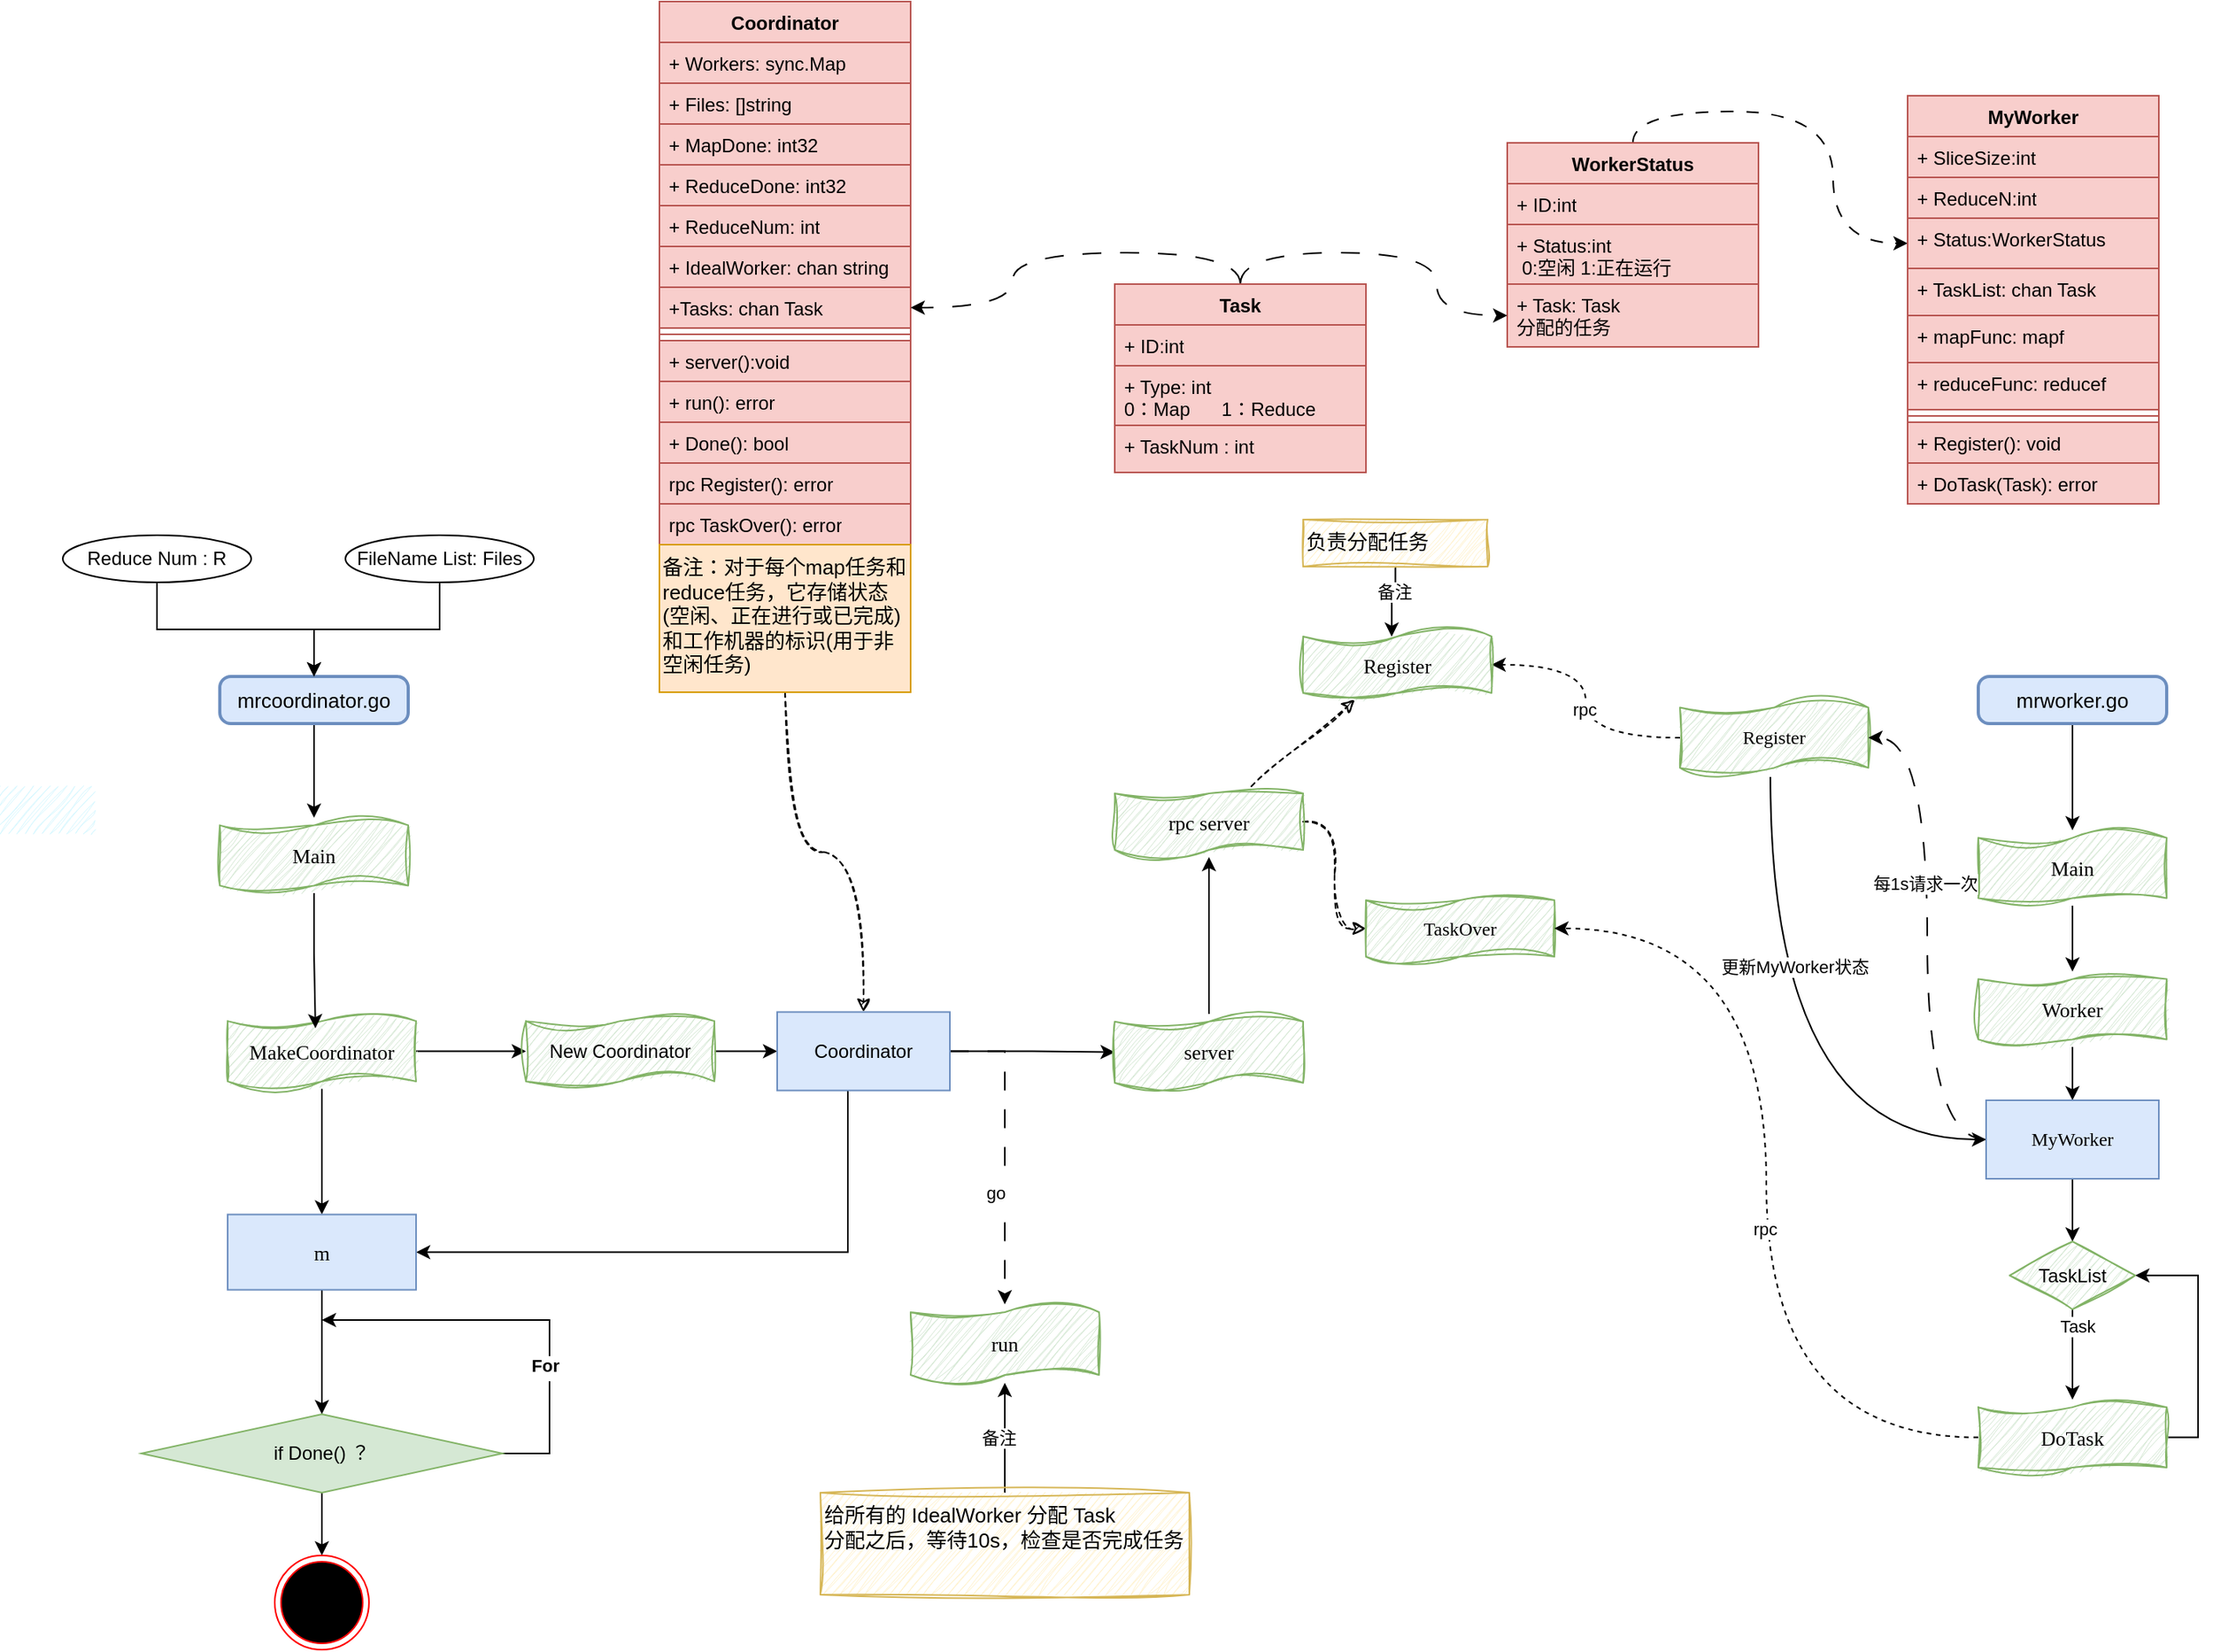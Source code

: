 <mxfile version="21.6.5" type="device">
  <diagram name="Page-1" id="c7558073-3199-34d8-9f00-42111426c3f3">
    <mxGraphModel dx="2191" dy="2470" grid="1" gridSize="10" guides="1" tooltips="1" connect="1" arrows="1" fold="0" page="1" pageScale="1" pageWidth="826" pageHeight="1169" background="none" math="0" shadow="0">
      <root>
        <mxCell id="0" />
        <mxCell id="1" parent="0" />
        <mxCell id="MBJoa1zRljwx0NWsrnEt-217" style="edgeStyle=orthogonalEdgeStyle;rounded=0;orthogonalLoop=1;jettySize=auto;html=1;exitX=0.5;exitY=1;exitDx=0;exitDy=0;" parent="1" source="MBJoa1zRljwx0NWsrnEt-150" target="MBJoa1zRljwx0NWsrnEt-215" edge="1">
          <mxGeometry relative="1" as="geometry" />
        </mxCell>
        <mxCell id="MBJoa1zRljwx0NWsrnEt-150" value="&lt;font style=&quot;font-size: 13px;&quot;&gt;mrcoordinator.go&lt;/font&gt;" style="rounded=1;whiteSpace=wrap;html=1;absoluteArcSize=1;arcSize=14;strokeWidth=2;fillColor=#dae8fc;strokeColor=#6c8ebf;" parent="1" vertex="1">
          <mxGeometry x="170" y="150" width="120" height="30" as="geometry" />
        </mxCell>
        <mxCell id="MBJoa1zRljwx0NWsrnEt-153" value="" style="text;html=1;strokeColor=none;fillColor=#D6F8FF;align=center;verticalAlign=middle;whiteSpace=wrap;rounded=0;sketch=1;curveFitting=1;jiggle=2;" parent="1" vertex="1">
          <mxGeometry x="30" y="220" width="60" height="30" as="geometry" />
        </mxCell>
        <mxCell id="MBJoa1zRljwx0NWsrnEt-239" style="edgeStyle=orthogonalEdgeStyle;rounded=0;orthogonalLoop=1;jettySize=auto;html=1;exitX=0.5;exitY=1;exitDx=0;exitDy=0;entryX=0.5;entryY=0;entryDx=0;entryDy=0;" parent="1" source="MBJoa1zRljwx0NWsrnEt-155" target="MBJoa1zRljwx0NWsrnEt-150" edge="1">
          <mxGeometry relative="1" as="geometry" />
        </mxCell>
        <mxCell id="MBJoa1zRljwx0NWsrnEt-155" value="FileName List: Files" style="ellipse;whiteSpace=wrap;html=1;" parent="1" vertex="1">
          <mxGeometry x="250" y="60" width="120" height="30" as="geometry" />
        </mxCell>
        <mxCell id="MBJoa1zRljwx0NWsrnEt-238" style="edgeStyle=orthogonalEdgeStyle;rounded=0;orthogonalLoop=1;jettySize=auto;html=1;exitX=0.5;exitY=1;exitDx=0;exitDy=0;entryX=0.5;entryY=0;entryDx=0;entryDy=0;" parent="1" source="MBJoa1zRljwx0NWsrnEt-156" target="MBJoa1zRljwx0NWsrnEt-150" edge="1">
          <mxGeometry relative="1" as="geometry" />
        </mxCell>
        <mxCell id="MBJoa1zRljwx0NWsrnEt-156" value="Reduce Num : R" style="ellipse;whiteSpace=wrap;html=1;" parent="1" vertex="1">
          <mxGeometry x="70" y="60" width="120" height="30" as="geometry" />
        </mxCell>
        <mxCell id="MBJoa1zRljwx0NWsrnEt-243" style="orthogonalLoop=1;jettySize=auto;html=1;exitX=0.5;exitY=1;exitDx=0;exitDy=0;entryX=0.5;entryY=0;entryDx=0;entryDy=0;edgeStyle=orthogonalEdgeStyle;curved=1;sketch=1;curveFitting=1;jiggle=2;dashed=1;" parent="1" source="MBJoa1zRljwx0NWsrnEt-178" target="MBJoa1zRljwx0NWsrnEt-207" edge="1">
          <mxGeometry relative="1" as="geometry" />
        </mxCell>
        <mxCell id="MBJoa1zRljwx0NWsrnEt-178" value="Coordinator" style="swimlane;fontStyle=1;align=center;verticalAlign=top;childLayout=stackLayout;horizontal=1;startSize=26;horizontalStack=0;resizeParent=1;resizeParentMax=0;resizeLast=0;collapsible=1;marginBottom=0;whiteSpace=wrap;html=1;fillColor=#f8cecc;strokeColor=#b85450;" parent="1" vertex="1">
          <mxGeometry x="450" y="-280" width="160" height="440" as="geometry" />
        </mxCell>
        <mxCell id="MBJoa1zRljwx0NWsrnEt-179" value="+ Workers: sync.Map" style="text;strokeColor=#b85450;fillColor=#f8cecc;align=left;verticalAlign=top;spacingLeft=4;spacingRight=4;overflow=hidden;rotatable=0;points=[[0,0.5],[1,0.5]];portConstraint=eastwest;whiteSpace=wrap;html=1;" parent="MBJoa1zRljwx0NWsrnEt-178" vertex="1">
          <mxGeometry y="26" width="160" height="26" as="geometry" />
        </mxCell>
        <mxCell id="MBJoa1zRljwx0NWsrnEt-183" value="+ Files: []string" style="text;strokeColor=#b85450;fillColor=#f8cecc;align=left;verticalAlign=top;spacingLeft=4;spacingRight=4;overflow=hidden;rotatable=0;points=[[0,0.5],[1,0.5]];portConstraint=eastwest;whiteSpace=wrap;html=1;" parent="MBJoa1zRljwx0NWsrnEt-178" vertex="1">
          <mxGeometry y="52" width="160" height="26" as="geometry" />
        </mxCell>
        <mxCell id="SSt4tG4jwGGr2lJeSwe--1" value="+ MapDone: int32" style="text;strokeColor=#b85450;fillColor=#f8cecc;align=left;verticalAlign=top;spacingLeft=4;spacingRight=4;overflow=hidden;rotatable=0;points=[[0,0.5],[1,0.5]];portConstraint=eastwest;whiteSpace=wrap;html=1;" vertex="1" parent="MBJoa1zRljwx0NWsrnEt-178">
          <mxGeometry y="78" width="160" height="26" as="geometry" />
        </mxCell>
        <mxCell id="SSt4tG4jwGGr2lJeSwe--2" value="+ ReduceDone: int32" style="text;strokeColor=#b85450;fillColor=#f8cecc;align=left;verticalAlign=top;spacingLeft=4;spacingRight=4;overflow=hidden;rotatable=0;points=[[0,0.5],[1,0.5]];portConstraint=eastwest;whiteSpace=wrap;html=1;" vertex="1" parent="MBJoa1zRljwx0NWsrnEt-178">
          <mxGeometry y="104" width="160" height="26" as="geometry" />
        </mxCell>
        <mxCell id="SSt4tG4jwGGr2lJeSwe--3" value="+ ReduceNum: int" style="text;strokeColor=#b85450;fillColor=#f8cecc;align=left;verticalAlign=top;spacingLeft=4;spacingRight=4;overflow=hidden;rotatable=0;points=[[0,0.5],[1,0.5]];portConstraint=eastwest;whiteSpace=wrap;html=1;" vertex="1" parent="MBJoa1zRljwx0NWsrnEt-178">
          <mxGeometry y="130" width="160" height="26" as="geometry" />
        </mxCell>
        <mxCell id="SSt4tG4jwGGr2lJeSwe--4" value="+ IdealWorker: chan string" style="text;strokeColor=#b85450;fillColor=#f8cecc;align=left;verticalAlign=top;spacingLeft=4;spacingRight=4;overflow=hidden;rotatable=0;points=[[0,0.5],[1,0.5]];portConstraint=eastwest;whiteSpace=wrap;html=1;" vertex="1" parent="MBJoa1zRljwx0NWsrnEt-178">
          <mxGeometry y="156" width="160" height="26" as="geometry" />
        </mxCell>
        <mxCell id="SSt4tG4jwGGr2lJeSwe--5" value="+Tasks&lt;span style=&quot;background-color: initial;&quot;&gt;: chan Task&lt;/span&gt;" style="text;strokeColor=#b85450;fillColor=#f8cecc;align=left;verticalAlign=top;spacingLeft=4;spacingRight=4;overflow=hidden;rotatable=0;points=[[0,0.5],[1,0.5]];portConstraint=eastwest;whiteSpace=wrap;html=1;" vertex="1" parent="MBJoa1zRljwx0NWsrnEt-178">
          <mxGeometry y="182" width="160" height="26" as="geometry" />
        </mxCell>
        <mxCell id="MBJoa1zRljwx0NWsrnEt-180" value="" style="line;strokeWidth=1;fillColor=#f8cecc;align=left;verticalAlign=middle;spacingTop=-1;spacingLeft=3;spacingRight=3;rotatable=0;labelPosition=right;points=[];portConstraint=eastwest;strokeColor=#b85450;" parent="MBJoa1zRljwx0NWsrnEt-178" vertex="1">
          <mxGeometry y="208" width="160" height="8" as="geometry" />
        </mxCell>
        <mxCell id="MBJoa1zRljwx0NWsrnEt-181" value="+ server():void" style="text;strokeColor=#b85450;fillColor=#f8cecc;align=left;verticalAlign=top;spacingLeft=4;spacingRight=4;overflow=hidden;rotatable=0;points=[[0,0.5],[1,0.5]];portConstraint=eastwest;whiteSpace=wrap;html=1;" parent="MBJoa1zRljwx0NWsrnEt-178" vertex="1">
          <mxGeometry y="216" width="160" height="26" as="geometry" />
        </mxCell>
        <mxCell id="MBJoa1zRljwx0NWsrnEt-202" value="+ run(): error" style="text;strokeColor=#b85450;fillColor=#f8cecc;align=left;verticalAlign=top;spacingLeft=4;spacingRight=4;overflow=hidden;rotatable=0;points=[[0,0.5],[1,0.5]];portConstraint=eastwest;whiteSpace=wrap;html=1;" parent="MBJoa1zRljwx0NWsrnEt-178" vertex="1">
          <mxGeometry y="242" width="160" height="26" as="geometry" />
        </mxCell>
        <mxCell id="MBJoa1zRljwx0NWsrnEt-201" value="+ Done(): bool" style="text;strokeColor=#b85450;fillColor=#f8cecc;align=left;verticalAlign=top;spacingLeft=4;spacingRight=4;overflow=hidden;rotatable=0;points=[[0,0.5],[1,0.5]];portConstraint=eastwest;whiteSpace=wrap;html=1;" parent="MBJoa1zRljwx0NWsrnEt-178" vertex="1">
          <mxGeometry y="268" width="160" height="26" as="geometry" />
        </mxCell>
        <mxCell id="MBJoa1zRljwx0NWsrnEt-199" value="rpc Register(): error" style="text;strokeColor=#b85450;fillColor=#f8cecc;align=left;verticalAlign=top;spacingLeft=4;spacingRight=4;overflow=hidden;rotatable=0;points=[[0,0.5],[1,0.5]];portConstraint=eastwest;whiteSpace=wrap;html=1;" parent="MBJoa1zRljwx0NWsrnEt-178" vertex="1">
          <mxGeometry y="294" width="160" height="26" as="geometry" />
        </mxCell>
        <mxCell id="SSt4tG4jwGGr2lJeSwe--16" value="rpc TaskOver(): error" style="text;strokeColor=#b85450;fillColor=#f8cecc;align=left;verticalAlign=top;spacingLeft=4;spacingRight=4;overflow=hidden;rotatable=0;points=[[0,0.5],[1,0.5]];portConstraint=eastwest;whiteSpace=wrap;html=1;" vertex="1" parent="MBJoa1zRljwx0NWsrnEt-178">
          <mxGeometry y="320" width="160" height="26" as="geometry" />
        </mxCell>
        <mxCell id="MBJoa1zRljwx0NWsrnEt-191" value="&lt;font style=&quot;font-size: 13px;&quot;&gt;备注：对于每个map任务和reduce任务，它存储状态(空闲、正在进行或已完成)和工作机器的标识(用于非空闲任务)&lt;/font&gt;" style="rounded=0;whiteSpace=wrap;html=1;fillColor=#ffe6cc;strokeColor=#d79b00;align=left;verticalAlign=top;" parent="MBJoa1zRljwx0NWsrnEt-178" vertex="1">
          <mxGeometry y="346" width="160" height="94" as="geometry" />
        </mxCell>
        <mxCell id="SSt4tG4jwGGr2lJeSwe--32" style="edgeStyle=orthogonalEdgeStyle;orthogonalLoop=1;jettySize=auto;html=1;exitX=0.5;exitY=0;exitDx=0;exitDy=0;entryX=0;entryY=0.5;entryDx=0;entryDy=0;curved=1;dashed=1;dashPattern=8 8;" edge="1" parent="1" source="MBJoa1zRljwx0NWsrnEt-192" target="SSt4tG4jwGGr2lJeSwe--25">
          <mxGeometry relative="1" as="geometry" />
        </mxCell>
        <mxCell id="MBJoa1zRljwx0NWsrnEt-192" value="WorkerStatus" style="swimlane;fontStyle=1;align=center;verticalAlign=top;childLayout=stackLayout;horizontal=1;startSize=26;horizontalStack=0;resizeParent=1;resizeParentMax=0;resizeLast=0;collapsible=1;marginBottom=0;whiteSpace=wrap;html=1;fillColor=#f8cecc;strokeColor=#b85450;" parent="1" vertex="1">
          <mxGeometry x="990" y="-190" width="160" height="130" as="geometry" />
        </mxCell>
        <mxCell id="MBJoa1zRljwx0NWsrnEt-193" value="+ ID:int" style="text;strokeColor=#b85450;fillColor=#f8cecc;align=left;verticalAlign=top;spacingLeft=4;spacingRight=4;overflow=hidden;rotatable=0;points=[[0,0.5],[1,0.5]];portConstraint=eastwest;whiteSpace=wrap;html=1;" parent="MBJoa1zRljwx0NWsrnEt-192" vertex="1">
          <mxGeometry y="26" width="160" height="26" as="geometry" />
        </mxCell>
        <mxCell id="MBJoa1zRljwx0NWsrnEt-198" value="+ Status:int&lt;br&gt;&amp;nbsp;0:空闲 1:正在运行" style="text;strokeColor=#b85450;fillColor=#f8cecc;align=left;verticalAlign=top;spacingLeft=4;spacingRight=4;overflow=hidden;rotatable=0;points=[[0,0.5],[1,0.5]];portConstraint=eastwest;whiteSpace=wrap;html=1;" parent="MBJoa1zRljwx0NWsrnEt-192" vertex="1">
          <mxGeometry y="52" width="160" height="38" as="geometry" />
        </mxCell>
        <mxCell id="MBJoa1zRljwx0NWsrnEt-250" value="+ Task: Task&lt;br&gt;分配的任务" style="text;strokeColor=#b85450;fillColor=#f8cecc;align=left;verticalAlign=top;spacingLeft=4;spacingRight=4;overflow=hidden;rotatable=0;points=[[0,0.5],[1,0.5]];portConstraint=eastwest;whiteSpace=wrap;html=1;" parent="MBJoa1zRljwx0NWsrnEt-192" vertex="1">
          <mxGeometry y="90" width="160" height="40" as="geometry" />
        </mxCell>
        <mxCell id="MBJoa1zRljwx0NWsrnEt-205" style="edgeStyle=orthogonalEdgeStyle;rounded=0;orthogonalLoop=1;jettySize=auto;html=1;exitX=1;exitY=0.5;exitDx=0;exitDy=0;exitPerimeter=0;" parent="1" source="MBJoa1zRljwx0NWsrnEt-169" target="MBJoa1zRljwx0NWsrnEt-204" edge="1">
          <mxGeometry relative="1" as="geometry" />
        </mxCell>
        <mxCell id="MBJoa1zRljwx0NWsrnEt-222" value="" style="edgeStyle=orthogonalEdgeStyle;rounded=0;orthogonalLoop=1;jettySize=auto;html=1;" parent="1" source="MBJoa1zRljwx0NWsrnEt-169" target="MBJoa1zRljwx0NWsrnEt-221" edge="1">
          <mxGeometry relative="1" as="geometry" />
        </mxCell>
        <mxCell id="MBJoa1zRljwx0NWsrnEt-169" value="&lt;font style=&quot;font-size: 13px;&quot; face=&quot;Comic Sans MS&quot;&gt;MakeCoordinator&lt;/font&gt;" style="shape=tape;whiteSpace=wrap;html=1;rounded=0;size=0.2;fillColor=#d5e8d4;strokeColor=#82b366;sketch=1;curveFitting=1;jiggle=2;shadow=0;" parent="1" vertex="1">
          <mxGeometry x="175" y="364.76" width="120" height="48" as="geometry" />
        </mxCell>
        <mxCell id="MBJoa1zRljwx0NWsrnEt-208" style="edgeStyle=orthogonalEdgeStyle;rounded=0;orthogonalLoop=1;jettySize=auto;html=1;exitX=1;exitY=0.5;exitDx=0;exitDy=0;exitPerimeter=0;entryX=0;entryY=0.5;entryDx=0;entryDy=0;" parent="1" source="MBJoa1zRljwx0NWsrnEt-204" target="MBJoa1zRljwx0NWsrnEt-207" edge="1">
          <mxGeometry relative="1" as="geometry" />
        </mxCell>
        <mxCell id="MBJoa1zRljwx0NWsrnEt-204" value="New Coordinator" style="shape=tape;whiteSpace=wrap;html=1;rounded=0;size=0.2;fillColor=#d5e8d4;strokeColor=#82b366;sketch=1;curveFitting=1;jiggle=2;shadow=0;" parent="1" vertex="1">
          <mxGeometry x="365" y="364.76" width="120" height="48" as="geometry" />
        </mxCell>
        <mxCell id="MBJoa1zRljwx0NWsrnEt-211" style="edgeStyle=orthogonalEdgeStyle;rounded=0;orthogonalLoop=1;jettySize=auto;html=1;exitX=1;exitY=0.5;exitDx=0;exitDy=0;dashed=1;dashPattern=12 12;" parent="1" source="MBJoa1zRljwx0NWsrnEt-207" target="MBJoa1zRljwx0NWsrnEt-209" edge="1">
          <mxGeometry relative="1" as="geometry" />
        </mxCell>
        <mxCell id="MBJoa1zRljwx0NWsrnEt-214" value="go" style="edgeLabel;html=1;align=center;verticalAlign=middle;resizable=0;points=[];" parent="MBJoa1zRljwx0NWsrnEt-211" vertex="1" connectable="0">
          <mxGeometry x="0.274" y="-6" relative="1" as="geometry">
            <mxPoint as="offset" />
          </mxGeometry>
        </mxCell>
        <mxCell id="MBJoa1zRljwx0NWsrnEt-212" style="edgeStyle=orthogonalEdgeStyle;rounded=0;orthogonalLoop=1;jettySize=auto;html=1;exitX=1;exitY=0.5;exitDx=0;exitDy=0;entryX=0;entryY=0.5;entryDx=0;entryDy=0;entryPerimeter=0;" parent="1" source="MBJoa1zRljwx0NWsrnEt-207" target="MBJoa1zRljwx0NWsrnEt-210" edge="1">
          <mxGeometry relative="1" as="geometry" />
        </mxCell>
        <mxCell id="MBJoa1zRljwx0NWsrnEt-230" style="edgeStyle=orthogonalEdgeStyle;rounded=0;orthogonalLoop=1;jettySize=auto;html=1;entryX=1;entryY=0.5;entryDx=0;entryDy=0;entryPerimeter=0;" parent="1" source="MBJoa1zRljwx0NWsrnEt-207" target="MBJoa1zRljwx0NWsrnEt-221" edge="1">
          <mxGeometry relative="1" as="geometry">
            <Array as="points">
              <mxPoint x="570" y="517" />
            </Array>
          </mxGeometry>
        </mxCell>
        <mxCell id="MBJoa1zRljwx0NWsrnEt-207" value="Coordinator" style="html=1;whiteSpace=wrap;fillColor=#dae8fc;strokeColor=#6c8ebf;" parent="1" vertex="1">
          <mxGeometry x="525" y="363.76" width="110" height="50" as="geometry" />
        </mxCell>
        <mxCell id="MBJoa1zRljwx0NWsrnEt-209" value="&lt;font style=&quot;font-size: 13px;&quot; face=&quot;Comic Sans MS&quot;&gt;run&lt;/font&gt;" style="shape=tape;whiteSpace=wrap;html=1;rounded=0;size=0.2;fillColor=#d5e8d4;strokeColor=#82b366;sketch=1;curveFitting=1;jiggle=2;shadow=0;" parent="1" vertex="1">
          <mxGeometry x="610" y="550" width="120" height="50" as="geometry" />
        </mxCell>
        <mxCell id="MBJoa1zRljwx0NWsrnEt-241" value="" style="edgeStyle=orthogonalEdgeStyle;rounded=0;orthogonalLoop=1;jettySize=auto;html=1;" parent="1" source="MBJoa1zRljwx0NWsrnEt-210" target="MBJoa1zRljwx0NWsrnEt-240" edge="1">
          <mxGeometry relative="1" as="geometry" />
        </mxCell>
        <mxCell id="MBJoa1zRljwx0NWsrnEt-210" value="&lt;font style=&quot;font-size: 13px;&quot; face=&quot;Comic Sans MS&quot;&gt;server&lt;/font&gt;" style="shape=tape;whiteSpace=wrap;html=1;rounded=0;size=0.2;fillColor=#d5e8d4;strokeColor=#82b366;sketch=1;curveFitting=1;jiggle=2;shadow=0;" parent="1" vertex="1">
          <mxGeometry x="740" y="365" width="120" height="48.76" as="geometry" />
        </mxCell>
        <mxCell id="MBJoa1zRljwx0NWsrnEt-229" style="edgeStyle=orthogonalEdgeStyle;rounded=0;orthogonalLoop=1;jettySize=auto;html=1;entryX=0.466;entryY=0.195;entryDx=0;entryDy=0;entryPerimeter=0;" parent="1" source="MBJoa1zRljwx0NWsrnEt-215" target="MBJoa1zRljwx0NWsrnEt-169" edge="1">
          <mxGeometry relative="1" as="geometry" />
        </mxCell>
        <mxCell id="MBJoa1zRljwx0NWsrnEt-215" value="&lt;font style=&quot;font-size: 13px;&quot; face=&quot;Comic Sans MS&quot;&gt;Main&lt;/font&gt;" style="shape=tape;whiteSpace=wrap;html=1;rounded=0;size=0.2;fillColor=#d5e8d4;strokeColor=#82b366;sketch=1;curveFitting=1;jiggle=2;shadow=0;" parent="1" vertex="1">
          <mxGeometry x="170" y="240" width="120" height="48" as="geometry" />
        </mxCell>
        <mxCell id="MBJoa1zRljwx0NWsrnEt-232" style="edgeStyle=orthogonalEdgeStyle;rounded=0;orthogonalLoop=1;jettySize=auto;html=1;exitX=0.5;exitY=1;exitDx=0;exitDy=0;entryX=0.5;entryY=0;entryDx=0;entryDy=0;" parent="1" source="MBJoa1zRljwx0NWsrnEt-221" target="MBJoa1zRljwx0NWsrnEt-225" edge="1">
          <mxGeometry relative="1" as="geometry" />
        </mxCell>
        <mxCell id="MBJoa1zRljwx0NWsrnEt-221" value="&lt;font style=&quot;font-size: 13px;&quot; face=&quot;Comic Sans MS&quot;&gt;m&lt;/font&gt;" style="html=1;whiteSpace=wrap;fillColor=#dae8fc;strokeColor=#6c8ebf;" parent="1" vertex="1">
          <mxGeometry x="175" y="492.76" width="120" height="48" as="geometry" />
        </mxCell>
        <mxCell id="MBJoa1zRljwx0NWsrnEt-235" style="edgeStyle=orthogonalEdgeStyle;rounded=0;orthogonalLoop=1;jettySize=auto;html=1;" parent="1" source="MBJoa1zRljwx0NWsrnEt-225" edge="1">
          <mxGeometry relative="1" as="geometry">
            <mxPoint x="235" y="560" as="targetPoint" />
            <Array as="points">
              <mxPoint x="380" y="645" />
              <mxPoint x="380" y="560" />
            </Array>
          </mxGeometry>
        </mxCell>
        <mxCell id="MBJoa1zRljwx0NWsrnEt-246" value="F" style="edgeLabel;html=1;align=center;verticalAlign=middle;resizable=0;points=[];" parent="MBJoa1zRljwx0NWsrnEt-235" vertex="1" connectable="0">
          <mxGeometry x="-0.357" y="-2" relative="1" as="geometry">
            <mxPoint as="offset" />
          </mxGeometry>
        </mxCell>
        <mxCell id="MBJoa1zRljwx0NWsrnEt-247" value="For" style="edgeLabel;html=1;align=center;verticalAlign=middle;resizable=0;points=[];fontStyle=1" parent="MBJoa1zRljwx0NWsrnEt-235" vertex="1" connectable="0">
          <mxGeometry x="-0.339" y="3" relative="1" as="geometry">
            <mxPoint as="offset" />
          </mxGeometry>
        </mxCell>
        <mxCell id="SSt4tG4jwGGr2lJeSwe--22" style="edgeStyle=orthogonalEdgeStyle;rounded=0;orthogonalLoop=1;jettySize=auto;html=1;exitX=0.5;exitY=1;exitDx=0;exitDy=0;entryX=0.5;entryY=0;entryDx=0;entryDy=0;" edge="1" parent="1" source="MBJoa1zRljwx0NWsrnEt-225" target="MBJoa1zRljwx0NWsrnEt-248">
          <mxGeometry relative="1" as="geometry" />
        </mxCell>
        <mxCell id="MBJoa1zRljwx0NWsrnEt-225" value="if Done() ？" style="rhombus;whiteSpace=wrap;html=1;fillColor=#d5e8d4;strokeColor=#82b366;" parent="1" vertex="1">
          <mxGeometry x="120" y="620" width="230" height="50" as="geometry" />
        </mxCell>
        <mxCell id="MBJoa1zRljwx0NWsrnEt-261" value="" style="rounded=0;orthogonalLoop=1;jettySize=auto;html=1;dashed=1;sketch=1;curveFitting=1;jiggle=2;" parent="1" source="MBJoa1zRljwx0NWsrnEt-240" target="MBJoa1zRljwx0NWsrnEt-260" edge="1">
          <mxGeometry relative="1" as="geometry" />
        </mxCell>
        <mxCell id="SSt4tG4jwGGr2lJeSwe--55" style="edgeStyle=orthogonalEdgeStyle;orthogonalLoop=1;jettySize=auto;html=1;exitX=1;exitY=0.5;exitDx=0;exitDy=0;exitPerimeter=0;entryX=0;entryY=0.5;entryDx=0;entryDy=0;entryPerimeter=0;sketch=1;curveFitting=1;jiggle=2;dashed=1;curved=1;" edge="1" parent="1" source="MBJoa1zRljwx0NWsrnEt-240" target="SSt4tG4jwGGr2lJeSwe--17">
          <mxGeometry relative="1" as="geometry" />
        </mxCell>
        <mxCell id="MBJoa1zRljwx0NWsrnEt-240" value="&lt;font style=&quot;font-size: 13px;&quot; face=&quot;Comic Sans MS&quot;&gt;rpc server&lt;/font&gt;" style="shape=tape;whiteSpace=wrap;html=1;rounded=0;size=0.2;fillColor=#d5e8d4;strokeColor=#82b366;sketch=1;curveFitting=1;jiggle=2;shadow=0;" parent="1" vertex="1">
          <mxGeometry x="740" y="220" width="120" height="45" as="geometry" />
        </mxCell>
        <mxCell id="SSt4tG4jwGGr2lJeSwe--57" value="" style="edgeStyle=orthogonalEdgeStyle;rounded=0;orthogonalLoop=1;jettySize=auto;html=1;" edge="1" parent="1" source="MBJoa1zRljwx0NWsrnEt-244" target="MBJoa1zRljwx0NWsrnEt-209">
          <mxGeometry relative="1" as="geometry" />
        </mxCell>
        <mxCell id="SSt4tG4jwGGr2lJeSwe--58" value="备注" style="edgeLabel;html=1;align=center;verticalAlign=middle;resizable=0;points=[];" vertex="1" connectable="0" parent="SSt4tG4jwGGr2lJeSwe--57">
          <mxGeometry x="0.007" y="4" relative="1" as="geometry">
            <mxPoint as="offset" />
          </mxGeometry>
        </mxCell>
        <mxCell id="MBJoa1zRljwx0NWsrnEt-244" value="给所有的&amp;nbsp;IdealWorker&amp;nbsp;分配 Task&lt;br&gt;分配之后，等待10s，检查是否完成任务&lt;br&gt;" style="whiteSpace=wrap;html=1;fillColor=#fff2cc;strokeColor=#d6b656;rounded=0;sketch=1;curveFitting=1;jiggle=2;shadow=0;align=left;verticalAlign=top;fontSize=13;" parent="1" vertex="1">
          <mxGeometry x="552.5" y="670" width="235" height="65" as="geometry" />
        </mxCell>
        <mxCell id="MBJoa1zRljwx0NWsrnEt-248" value="" style="ellipse;html=1;shape=endState;fillColor=#000000;strokeColor=#ff0000;" parent="1" vertex="1">
          <mxGeometry x="205" y="710" width="60" height="60" as="geometry" />
        </mxCell>
        <mxCell id="MBJoa1zRljwx0NWsrnEt-254" value="" style="edgeStyle=orthogonalEdgeStyle;rounded=0;orthogonalLoop=1;jettySize=auto;html=1;" parent="1" source="MBJoa1zRljwx0NWsrnEt-251" target="MBJoa1zRljwx0NWsrnEt-253" edge="1">
          <mxGeometry relative="1" as="geometry" />
        </mxCell>
        <mxCell id="MBJoa1zRljwx0NWsrnEt-251" value="&lt;font style=&quot;font-size: 13px;&quot;&gt;mrworker.go&lt;/font&gt;" style="rounded=1;whiteSpace=wrap;html=1;absoluteArcSize=1;arcSize=14;strokeWidth=2;fillColor=#dae8fc;strokeColor=#6c8ebf;" parent="1" vertex="1">
          <mxGeometry x="1290" y="150" width="120" height="30" as="geometry" />
        </mxCell>
        <mxCell id="SSt4tG4jwGGr2lJeSwe--38" value="" style="edgeStyle=orthogonalEdgeStyle;rounded=0;orthogonalLoop=1;jettySize=auto;html=1;" edge="1" parent="1" source="MBJoa1zRljwx0NWsrnEt-252" target="SSt4tG4jwGGr2lJeSwe--37">
          <mxGeometry relative="1" as="geometry" />
        </mxCell>
        <mxCell id="MBJoa1zRljwx0NWsrnEt-252" value="&lt;font style=&quot;font-size: 13px;&quot; face=&quot;Comic Sans MS&quot;&gt;Worker&lt;/font&gt;" style="shape=tape;whiteSpace=wrap;html=1;rounded=0;size=0.2;fillColor=#d5e8d4;strokeColor=#82b366;sketch=1;curveFitting=1;jiggle=2;shadow=0;" parent="1" vertex="1">
          <mxGeometry x="1290" y="338" width="120" height="48" as="geometry" />
        </mxCell>
        <mxCell id="MBJoa1zRljwx0NWsrnEt-255" value="" style="edgeStyle=orthogonalEdgeStyle;rounded=0;orthogonalLoop=1;jettySize=auto;html=1;" parent="1" source="MBJoa1zRljwx0NWsrnEt-253" target="MBJoa1zRljwx0NWsrnEt-252" edge="1">
          <mxGeometry relative="1" as="geometry" />
        </mxCell>
        <mxCell id="MBJoa1zRljwx0NWsrnEt-253" value="&lt;font style=&quot;font-size: 13px;&quot; face=&quot;Comic Sans MS&quot;&gt;Main&lt;/font&gt;" style="shape=tape;whiteSpace=wrap;html=1;rounded=0;size=0.2;fillColor=#d5e8d4;strokeColor=#82b366;sketch=1;curveFitting=1;jiggle=2;shadow=0;" parent="1" vertex="1">
          <mxGeometry x="1290" y="248" width="120" height="48" as="geometry" />
        </mxCell>
        <mxCell id="MBJoa1zRljwx0NWsrnEt-259" style="edgeStyle=orthogonalEdgeStyle;orthogonalLoop=1;jettySize=auto;html=1;exitX=0;exitY=0.5;exitDx=0;exitDy=0;exitPerimeter=0;entryX=1;entryY=0.5;entryDx=0;entryDy=0;entryPerimeter=0;dashed=1;curved=1;" parent="1" source="MBJoa1zRljwx0NWsrnEt-257" target="MBJoa1zRljwx0NWsrnEt-260" edge="1">
          <mxGeometry relative="1" as="geometry" />
        </mxCell>
        <mxCell id="SSt4tG4jwGGr2lJeSwe--42" value="rpc" style="edgeLabel;html=1;align=center;verticalAlign=middle;resizable=0;points=[];" vertex="1" connectable="0" parent="MBJoa1zRljwx0NWsrnEt-259">
          <mxGeometry x="-0.057" y="1" relative="1" as="geometry">
            <mxPoint as="offset" />
          </mxGeometry>
        </mxCell>
        <mxCell id="SSt4tG4jwGGr2lJeSwe--65" style="edgeStyle=orthogonalEdgeStyle;orthogonalLoop=1;jettySize=auto;html=1;entryX=0;entryY=0.5;entryDx=0;entryDy=0;exitX=0.48;exitY=1.021;exitDx=0;exitDy=0;exitPerimeter=0;curved=1;" edge="1" parent="1" source="MBJoa1zRljwx0NWsrnEt-257" target="SSt4tG4jwGGr2lJeSwe--37">
          <mxGeometry relative="1" as="geometry" />
        </mxCell>
        <mxCell id="SSt4tG4jwGGr2lJeSwe--66" value="更新MyWorker状态" style="edgeLabel;html=1;align=center;verticalAlign=middle;resizable=0;points=[];" vertex="1" connectable="0" parent="SSt4tG4jwGGr2lJeSwe--65">
          <mxGeometry x="-0.343" y="15" relative="1" as="geometry">
            <mxPoint as="offset" />
          </mxGeometry>
        </mxCell>
        <mxCell id="MBJoa1zRljwx0NWsrnEt-257" value="Register" style="shape=tape;whiteSpace=wrap;html=1;rounded=0;size=0.2;fillColor=#d5e8d4;strokeColor=#82b366;sketch=1;curveFitting=1;jiggle=2;shadow=0;fontFamily=Comic Sans MS;" parent="1" vertex="1">
          <mxGeometry x="1100" y="165" width="120" height="48" as="geometry" />
        </mxCell>
        <mxCell id="MBJoa1zRljwx0NWsrnEt-260" value="&lt;font style=&quot;font-size: 13px;&quot; face=&quot;Comic Sans MS&quot;&gt;Register&lt;/font&gt;" style="shape=tape;whiteSpace=wrap;html=1;rounded=0;size=0.2;fillColor=#d5e8d4;strokeColor=#82b366;sketch=1;curveFitting=1;jiggle=2;shadow=0;" parent="1" vertex="1">
          <mxGeometry x="860" y="120" width="120" height="45" as="geometry" />
        </mxCell>
        <mxCell id="SSt4tG4jwGGr2lJeSwe--14" style="edgeStyle=orthogonalEdgeStyle;orthogonalLoop=1;jettySize=auto;html=1;exitX=0.5;exitY=0;exitDx=0;exitDy=0;entryX=1;entryY=0.5;entryDx=0;entryDy=0;dashed=1;dashPattern=12 12;curved=1;" edge="1" parent="1" source="SSt4tG4jwGGr2lJeSwe--6" target="SSt4tG4jwGGr2lJeSwe--5">
          <mxGeometry relative="1" as="geometry" />
        </mxCell>
        <mxCell id="SSt4tG4jwGGr2lJeSwe--15" style="edgeStyle=orthogonalEdgeStyle;orthogonalLoop=1;jettySize=auto;html=1;exitX=0.5;exitY=0;exitDx=0;exitDy=0;entryX=0;entryY=0.5;entryDx=0;entryDy=0;dashed=1;dashPattern=12 12;curved=1;" edge="1" parent="1" source="SSt4tG4jwGGr2lJeSwe--6" target="MBJoa1zRljwx0NWsrnEt-250">
          <mxGeometry relative="1" as="geometry" />
        </mxCell>
        <mxCell id="SSt4tG4jwGGr2lJeSwe--6" value="Task" style="swimlane;fontStyle=1;align=center;verticalAlign=top;childLayout=stackLayout;horizontal=1;startSize=26;horizontalStack=0;resizeParent=1;resizeParentMax=0;resizeLast=0;collapsible=1;marginBottom=0;whiteSpace=wrap;html=1;fillColor=#f8cecc;strokeColor=#b85450;" vertex="1" parent="1">
          <mxGeometry x="740" y="-100" width="160" height="120" as="geometry" />
        </mxCell>
        <mxCell id="SSt4tG4jwGGr2lJeSwe--7" value="+ ID:int" style="text;strokeColor=#b85450;fillColor=#f8cecc;align=left;verticalAlign=top;spacingLeft=4;spacingRight=4;overflow=hidden;rotatable=0;points=[[0,0.5],[1,0.5]];portConstraint=eastwest;whiteSpace=wrap;html=1;" vertex="1" parent="SSt4tG4jwGGr2lJeSwe--6">
          <mxGeometry y="26" width="160" height="26" as="geometry" />
        </mxCell>
        <mxCell id="SSt4tG4jwGGr2lJeSwe--8" value="+ Type: int&lt;br&gt;0：Map&amp;nbsp; &amp;nbsp; &amp;nbsp; 1：Reduce" style="text;strokeColor=#b85450;fillColor=#f8cecc;align=left;verticalAlign=top;spacingLeft=4;spacingRight=4;overflow=hidden;rotatable=0;points=[[0,0.5],[1,0.5]];portConstraint=eastwest;whiteSpace=wrap;html=1;" vertex="1" parent="SSt4tG4jwGGr2lJeSwe--6">
          <mxGeometry y="52" width="160" height="38" as="geometry" />
        </mxCell>
        <mxCell id="SSt4tG4jwGGr2lJeSwe--9" value="+ TaskNum : int" style="text;strokeColor=#b85450;fillColor=#f8cecc;align=left;verticalAlign=top;spacingLeft=4;spacingRight=4;overflow=hidden;rotatable=0;points=[[0,0.5],[1,0.5]];portConstraint=eastwest;whiteSpace=wrap;html=1;" vertex="1" parent="SSt4tG4jwGGr2lJeSwe--6">
          <mxGeometry y="90" width="160" height="30" as="geometry" />
        </mxCell>
        <mxCell id="SSt4tG4jwGGr2lJeSwe--17" value="TaskOver" style="shape=tape;whiteSpace=wrap;html=1;rounded=0;size=0.2;fillColor=#d5e8d4;strokeColor=#82b366;sketch=1;curveFitting=1;jiggle=2;shadow=0;fontFamily=Comic Sans MS;" vertex="1" parent="1">
          <mxGeometry x="900" y="288" width="120" height="45" as="geometry" />
        </mxCell>
        <mxCell id="SSt4tG4jwGGr2lJeSwe--23" value="MyWorker" style="swimlane;fontStyle=1;align=center;verticalAlign=top;childLayout=stackLayout;horizontal=1;startSize=26;horizontalStack=0;resizeParent=1;resizeParentMax=0;resizeLast=0;collapsible=1;marginBottom=0;whiteSpace=wrap;html=1;fillColor=#f8cecc;strokeColor=#b85450;" vertex="1" parent="1">
          <mxGeometry x="1245" y="-220" width="160" height="260" as="geometry" />
        </mxCell>
        <mxCell id="SSt4tG4jwGGr2lJeSwe--24" value="+ SliceSize:int" style="text;strokeColor=#b85450;fillColor=#f8cecc;align=left;verticalAlign=top;spacingLeft=4;spacingRight=4;overflow=hidden;rotatable=0;points=[[0,0.5],[1,0.5]];portConstraint=eastwest;whiteSpace=wrap;html=1;" vertex="1" parent="SSt4tG4jwGGr2lJeSwe--23">
          <mxGeometry y="26" width="160" height="26" as="geometry" />
        </mxCell>
        <mxCell id="SSt4tG4jwGGr2lJeSwe--29" value="+ ReduceN:int" style="text;strokeColor=#b85450;fillColor=#f8cecc;align=left;verticalAlign=top;spacingLeft=4;spacingRight=4;overflow=hidden;rotatable=0;points=[[0,0.5],[1,0.5]];portConstraint=eastwest;whiteSpace=wrap;html=1;" vertex="1" parent="SSt4tG4jwGGr2lJeSwe--23">
          <mxGeometry y="52" width="160" height="26" as="geometry" />
        </mxCell>
        <mxCell id="SSt4tG4jwGGr2lJeSwe--25" value="+ Status:WorkerStatus" style="text;strokeColor=#b85450;fillColor=#f8cecc;align=left;verticalAlign=top;spacingLeft=4;spacingRight=4;overflow=hidden;rotatable=0;points=[[0,0.5],[1,0.5]];portConstraint=eastwest;whiteSpace=wrap;html=1;" vertex="1" parent="SSt4tG4jwGGr2lJeSwe--23">
          <mxGeometry y="78" width="160" height="32" as="geometry" />
        </mxCell>
        <mxCell id="SSt4tG4jwGGr2lJeSwe--26" value="+ TaskList: chan Task" style="text;strokeColor=#b85450;fillColor=#f8cecc;align=left;verticalAlign=top;spacingLeft=4;spacingRight=4;overflow=hidden;rotatable=0;points=[[0,0.5],[1,0.5]];portConstraint=eastwest;whiteSpace=wrap;html=1;" vertex="1" parent="SSt4tG4jwGGr2lJeSwe--23">
          <mxGeometry y="110" width="160" height="30" as="geometry" />
        </mxCell>
        <mxCell id="SSt4tG4jwGGr2lJeSwe--30" value="+&amp;nbsp;mapFunc: mapf&amp;nbsp; &amp;nbsp;" style="text;strokeColor=#b85450;fillColor=#f8cecc;align=left;verticalAlign=top;spacingLeft=4;spacingRight=4;overflow=hidden;rotatable=0;points=[[0,0.5],[1,0.5]];portConstraint=eastwest;whiteSpace=wrap;html=1;" vertex="1" parent="SSt4tG4jwGGr2lJeSwe--23">
          <mxGeometry y="140" width="160" height="30" as="geometry" />
        </mxCell>
        <mxCell id="SSt4tG4jwGGr2lJeSwe--31" value="+ reduceFunc: reducef&amp;nbsp; &amp;nbsp;" style="text;strokeColor=#b85450;fillColor=#f8cecc;align=left;verticalAlign=top;spacingLeft=4;spacingRight=4;overflow=hidden;rotatable=0;points=[[0,0.5],[1,0.5]];portConstraint=eastwest;whiteSpace=wrap;html=1;" vertex="1" parent="SSt4tG4jwGGr2lJeSwe--23">
          <mxGeometry y="170" width="160" height="30" as="geometry" />
        </mxCell>
        <mxCell id="SSt4tG4jwGGr2lJeSwe--27" value="" style="line;strokeWidth=1;fillColor=#f8cecc;align=left;verticalAlign=middle;spacingTop=-1;spacingLeft=3;spacingRight=3;rotatable=0;labelPosition=right;points=[];portConstraint=eastwest;strokeColor=#b85450;" vertex="1" parent="SSt4tG4jwGGr2lJeSwe--23">
          <mxGeometry y="200" width="160" height="8" as="geometry" />
        </mxCell>
        <mxCell id="SSt4tG4jwGGr2lJeSwe--28" value="+ Register(): void" style="text;strokeColor=#b85450;fillColor=#f8cecc;align=left;verticalAlign=top;spacingLeft=4;spacingRight=4;overflow=hidden;rotatable=0;points=[[0,0.5],[1,0.5]];portConstraint=eastwest;whiteSpace=wrap;html=1;" vertex="1" parent="SSt4tG4jwGGr2lJeSwe--23">
          <mxGeometry y="208" width="160" height="26" as="geometry" />
        </mxCell>
        <mxCell id="SSt4tG4jwGGr2lJeSwe--35" value="+ DoTask(Task): error" style="text;strokeColor=#b85450;fillColor=#f8cecc;align=left;verticalAlign=top;spacingLeft=4;spacingRight=4;overflow=hidden;rotatable=0;points=[[0,0.5],[1,0.5]];portConstraint=eastwest;whiteSpace=wrap;html=1;" vertex="1" parent="SSt4tG4jwGGr2lJeSwe--23">
          <mxGeometry y="234" width="160" height="26" as="geometry" />
        </mxCell>
        <mxCell id="SSt4tG4jwGGr2lJeSwe--40" style="edgeStyle=orthogonalEdgeStyle;orthogonalLoop=1;jettySize=auto;html=1;entryX=1;entryY=0.5;entryDx=0;entryDy=0;entryPerimeter=0;curved=1;dashed=1;dashPattern=12 12;" edge="1" parent="1" source="SSt4tG4jwGGr2lJeSwe--37" target="MBJoa1zRljwx0NWsrnEt-257">
          <mxGeometry relative="1" as="geometry" />
        </mxCell>
        <mxCell id="SSt4tG4jwGGr2lJeSwe--41" value="每1s请求一次" style="edgeLabel;html=1;align=center;verticalAlign=middle;resizable=0;points=[];" vertex="1" connectable="0" parent="SSt4tG4jwGGr2lJeSwe--40">
          <mxGeometry x="0.21" y="2" relative="1" as="geometry">
            <mxPoint as="offset" />
          </mxGeometry>
        </mxCell>
        <mxCell id="SSt4tG4jwGGr2lJeSwe--48" value="" style="edgeStyle=orthogonalEdgeStyle;rounded=0;orthogonalLoop=1;jettySize=auto;html=1;" edge="1" parent="1" source="SSt4tG4jwGGr2lJeSwe--37" target="SSt4tG4jwGGr2lJeSwe--46">
          <mxGeometry relative="1" as="geometry" />
        </mxCell>
        <mxCell id="SSt4tG4jwGGr2lJeSwe--37" value="MyWorker" style="html=1;whiteSpace=wrap;fillColor=#dae8fc;strokeColor=#6c8ebf;fontFamily=Comic Sans MS;" vertex="1" parent="1">
          <mxGeometry x="1295" y="420" width="110" height="50" as="geometry" />
        </mxCell>
        <mxCell id="SSt4tG4jwGGr2lJeSwe--50" style="edgeStyle=orthogonalEdgeStyle;rounded=0;orthogonalLoop=1;jettySize=auto;html=1;exitX=1;exitY=0.5;exitDx=0;exitDy=0;exitPerimeter=0;entryX=1;entryY=0.5;entryDx=0;entryDy=0;" edge="1" parent="1" source="SSt4tG4jwGGr2lJeSwe--43" target="SSt4tG4jwGGr2lJeSwe--46">
          <mxGeometry relative="1" as="geometry" />
        </mxCell>
        <mxCell id="SSt4tG4jwGGr2lJeSwe--54" style="edgeStyle=orthogonalEdgeStyle;orthogonalLoop=1;jettySize=auto;html=1;entryX=1;entryY=0.5;entryDx=0;entryDy=0;entryPerimeter=0;dashed=1;curved=1;" edge="1" parent="1" source="SSt4tG4jwGGr2lJeSwe--43" target="SSt4tG4jwGGr2lJeSwe--17">
          <mxGeometry relative="1" as="geometry" />
        </mxCell>
        <mxCell id="SSt4tG4jwGGr2lJeSwe--56" value="rpc" style="edgeLabel;html=1;align=center;verticalAlign=middle;resizable=0;points=[];" vertex="1" connectable="0" parent="SSt4tG4jwGGr2lJeSwe--54">
          <mxGeometry x="-0.097" y="1" relative="1" as="geometry">
            <mxPoint as="offset" />
          </mxGeometry>
        </mxCell>
        <mxCell id="SSt4tG4jwGGr2lJeSwe--43" value="&lt;font style=&quot;font-size: 13px;&quot; face=&quot;Comic Sans MS&quot;&gt;DoTask&lt;/font&gt;" style="shape=tape;whiteSpace=wrap;html=1;rounded=0;size=0.2;fillColor=#d5e8d4;strokeColor=#82b366;sketch=1;curveFitting=1;jiggle=2;shadow=0;" vertex="1" parent="1">
          <mxGeometry x="1290" y="610.76" width="120" height="48" as="geometry" />
        </mxCell>
        <mxCell id="SSt4tG4jwGGr2lJeSwe--49" value="" style="edgeStyle=orthogonalEdgeStyle;rounded=0;orthogonalLoop=1;jettySize=auto;html=1;" edge="1" parent="1" source="SSt4tG4jwGGr2lJeSwe--46" target="SSt4tG4jwGGr2lJeSwe--43">
          <mxGeometry relative="1" as="geometry" />
        </mxCell>
        <mxCell id="SSt4tG4jwGGr2lJeSwe--52" value="Task" style="edgeLabel;html=1;align=center;verticalAlign=middle;resizable=0;points=[];" vertex="1" connectable="0" parent="SSt4tG4jwGGr2lJeSwe--49">
          <mxGeometry x="-0.634" y="3" relative="1" as="geometry">
            <mxPoint as="offset" />
          </mxGeometry>
        </mxCell>
        <mxCell id="SSt4tG4jwGGr2lJeSwe--46" value="TaskList" style="rhombus;whiteSpace=wrap;html=1;fillColor=#d5e8d4;strokeColor=#82b366;rounded=0;sketch=1;curveFitting=1;jiggle=2;shadow=0;" vertex="1" parent="1">
          <mxGeometry x="1310" y="510" width="80" height="43.24" as="geometry" />
        </mxCell>
        <mxCell id="SSt4tG4jwGGr2lJeSwe--60" value="" style="edgeStyle=orthogonalEdgeStyle;rounded=0;orthogonalLoop=1;jettySize=auto;html=1;entryX=0.47;entryY=0.103;entryDx=0;entryDy=0;entryPerimeter=0;" edge="1" parent="1" source="SSt4tG4jwGGr2lJeSwe--59" target="MBJoa1zRljwx0NWsrnEt-260">
          <mxGeometry relative="1" as="geometry" />
        </mxCell>
        <mxCell id="SSt4tG4jwGGr2lJeSwe--61" value="备注" style="edgeLabel;html=1;align=center;verticalAlign=middle;resizable=0;points=[];" vertex="1" connectable="0" parent="SSt4tG4jwGGr2lJeSwe--60">
          <mxGeometry x="-0.346" y="-1" relative="1" as="geometry">
            <mxPoint as="offset" />
          </mxGeometry>
        </mxCell>
        <mxCell id="SSt4tG4jwGGr2lJeSwe--59" value="负责分配任务" style="whiteSpace=wrap;html=1;fillColor=#fff2cc;strokeColor=#d6b656;rounded=0;sketch=1;curveFitting=1;jiggle=2;shadow=0;align=left;verticalAlign=top;fontSize=13;" vertex="1" parent="1">
          <mxGeometry x="860" y="50" width="117.5" height="30" as="geometry" />
        </mxCell>
      </root>
    </mxGraphModel>
  </diagram>
</mxfile>
